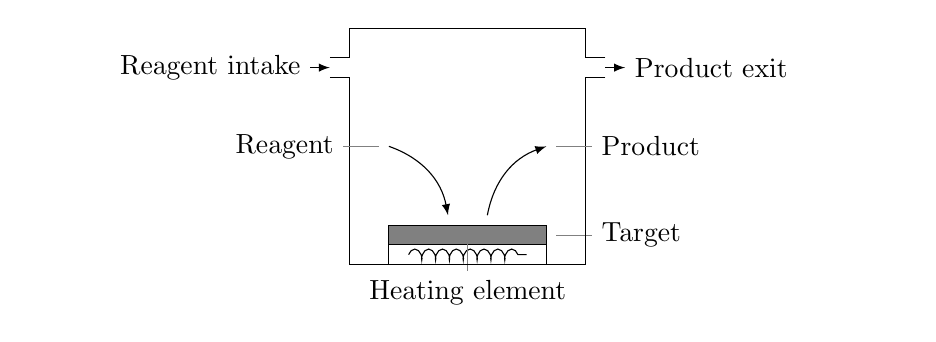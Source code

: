 \begin{tikzpicture}
\usetikzlibrary{shapes}
% Target
\draw[fill=gray] (-1,-2) rectangle (1,-2.25);
\node[pin=right:Target] at (1,-2.125) {};
% Heating element
\draw (-1,-2.25) rectangle (1,-2.5);
\draw[decorate, decoration={coil,amplitude=2pt, segment length=5pt}]
 (-0.75,-2.375) -- ++(1.5,0);
\node[pin=below:Heating element] at (0,-2) {};
% Vacuum chamber
\draw (-1.5,-2.5) rectangle (1.5,0.5);

% Gas in & out
\path[fill=white] (-2,-0.125) rectangle (2,0.125);
\draw (-1.75,-0.125) -- (-1.5,-0.125);
\draw (-1.75,+0.125) -- (-1.5,+0.125);
\draw (+1.75,-0.125) -- (+1.5,-0.125);
\draw (+1.75,+0.125) -- (+1.5,+0.125);
\draw[-latex] (-2.00,0.00) -- (-1.75,0.00) node[pos=0,left,anchor=east] {Reagent intake};
\draw[latex-] (2.00,0.00) -- (1.75,0.00) node[pos=0,right,anchor=west] {Product exit};

% Reagent
\draw[-latex,fill=none] (-1,-1) %
  node[
      inner sep=0.1em
  ] {} %
  to[bend left] (-0.25,-1.875);

\node[pin=left:Reagent] at (-1,-1) {};

\draw[latex-,fill=none] (1,-1) %
  node[circle,inner sep=0.1em] {} %
  to[bend right] (0.25,-1.875);

\node[pin=right:Product] at (1,-1) {};

\path (-2.2in,0) -- (2.2in,0);

\end{tikzpicture}
